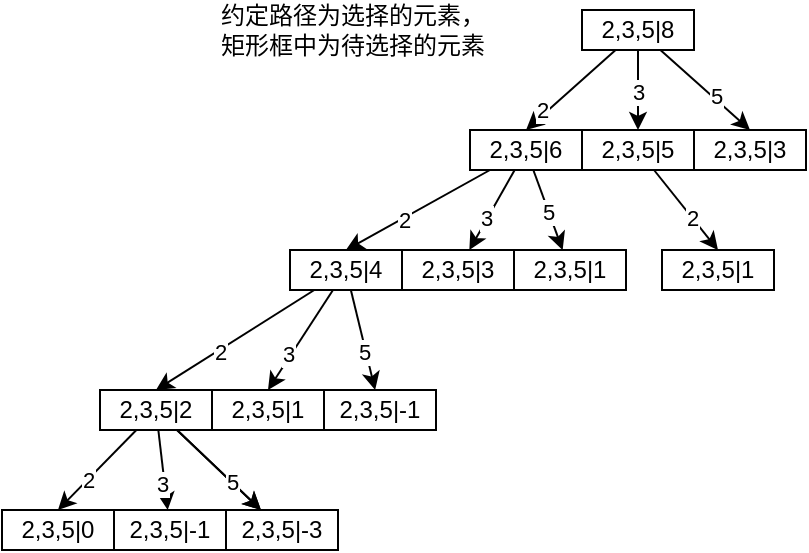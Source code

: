 <mxfile version="16.5.1" type="device"><diagram id="YF58DOR47GL3jcwdk1nK" name="第 1 页"><mxGraphModel dx="677" dy="465" grid="1" gridSize="10" guides="1" tooltips="1" connect="1" arrows="1" fold="1" page="1" pageScale="1" pageWidth="827" pageHeight="1169" math="0" shadow="0"><root><mxCell id="0"/><mxCell id="1" parent="0"/><mxCell id="hIxUFlQ5Ox1kLX32vfJi-5" style="rounded=0;orthogonalLoop=1;jettySize=auto;html=1;entryX=0.5;entryY=0;entryDx=0;entryDy=0;" edge="1" parent="1" source="hIxUFlQ5Ox1kLX32vfJi-1" target="hIxUFlQ5Ox1kLX32vfJi-2"><mxGeometry relative="1" as="geometry"/></mxCell><mxCell id="hIxUFlQ5Ox1kLX32vfJi-9" value="2" style="edgeLabel;html=1;align=center;verticalAlign=middle;resizable=0;points=[];" vertex="1" connectable="0" parent="hIxUFlQ5Ox1kLX32vfJi-5"><mxGeometry x="-0.349" relative="1" as="geometry"><mxPoint x="-23" y="17" as="offset"/></mxGeometry></mxCell><mxCell id="hIxUFlQ5Ox1kLX32vfJi-7" style="edgeStyle=none;rounded=0;orthogonalLoop=1;jettySize=auto;html=1;entryX=0.5;entryY=0;entryDx=0;entryDy=0;" edge="1" parent="1" source="hIxUFlQ5Ox1kLX32vfJi-1" target="hIxUFlQ5Ox1kLX32vfJi-3"><mxGeometry relative="1" as="geometry"/></mxCell><mxCell id="hIxUFlQ5Ox1kLX32vfJi-8" value="3" style="edgeLabel;html=1;align=center;verticalAlign=middle;resizable=0;points=[];" vertex="1" connectable="0" parent="hIxUFlQ5Ox1kLX32vfJi-7"><mxGeometry x="-0.37" y="1" relative="1" as="geometry"><mxPoint x="-1" y="8" as="offset"/></mxGeometry></mxCell><mxCell id="hIxUFlQ5Ox1kLX32vfJi-10" style="edgeStyle=none;rounded=0;orthogonalLoop=1;jettySize=auto;html=1;entryX=0.5;entryY=0;entryDx=0;entryDy=0;" edge="1" parent="1" source="hIxUFlQ5Ox1kLX32vfJi-1" target="hIxUFlQ5Ox1kLX32vfJi-4"><mxGeometry relative="1" as="geometry"/></mxCell><mxCell id="hIxUFlQ5Ox1kLX32vfJi-11" value="5" style="edgeLabel;html=1;align=center;verticalAlign=middle;resizable=0;points=[];" vertex="1" connectable="0" parent="hIxUFlQ5Ox1kLX32vfJi-10"><mxGeometry x="0.185" y="1" relative="1" as="geometry"><mxPoint as="offset"/></mxGeometry></mxCell><mxCell id="hIxUFlQ5Ox1kLX32vfJi-1" value="2,3,5|8" style="rounded=0;whiteSpace=wrap;html=1;" vertex="1" parent="1"><mxGeometry x="300" y="130" width="56" height="20" as="geometry"/></mxCell><mxCell id="hIxUFlQ5Ox1kLX32vfJi-14" style="edgeStyle=none;rounded=0;orthogonalLoop=1;jettySize=auto;html=1;entryX=0.5;entryY=0;entryDx=0;entryDy=0;" edge="1" parent="1" source="hIxUFlQ5Ox1kLX32vfJi-2" target="hIxUFlQ5Ox1kLX32vfJi-13"><mxGeometry relative="1" as="geometry"/></mxCell><mxCell id="hIxUFlQ5Ox1kLX32vfJi-15" value="2" style="edgeLabel;html=1;align=center;verticalAlign=middle;resizable=0;points=[];" vertex="1" connectable="0" parent="hIxUFlQ5Ox1kLX32vfJi-14"><mxGeometry x="0.22" relative="1" as="geometry"><mxPoint as="offset"/></mxGeometry></mxCell><mxCell id="hIxUFlQ5Ox1kLX32vfJi-17" style="edgeStyle=none;rounded=0;orthogonalLoop=1;jettySize=auto;html=1;" edge="1" parent="1" source="hIxUFlQ5Ox1kLX32vfJi-2" target="hIxUFlQ5Ox1kLX32vfJi-16"><mxGeometry relative="1" as="geometry"/></mxCell><mxCell id="hIxUFlQ5Ox1kLX32vfJi-18" value="3" style="edgeLabel;html=1;align=center;verticalAlign=middle;resizable=0;points=[];" vertex="1" connectable="0" parent="hIxUFlQ5Ox1kLX32vfJi-17"><mxGeometry x="0.218" y="-1" relative="1" as="geometry"><mxPoint as="offset"/></mxGeometry></mxCell><mxCell id="hIxUFlQ5Ox1kLX32vfJi-29" style="edgeStyle=none;rounded=0;orthogonalLoop=1;jettySize=auto;html=1;" edge="1" parent="1" source="hIxUFlQ5Ox1kLX32vfJi-2" target="hIxUFlQ5Ox1kLX32vfJi-28"><mxGeometry relative="1" as="geometry"/></mxCell><mxCell id="hIxUFlQ5Ox1kLX32vfJi-30" value="5" style="edgeLabel;html=1;align=center;verticalAlign=middle;resizable=0;points=[];" vertex="1" connectable="0" parent="hIxUFlQ5Ox1kLX32vfJi-29"><mxGeometry x="-0.377" y="-1" relative="1" as="geometry"><mxPoint x="3" y="8" as="offset"/></mxGeometry></mxCell><mxCell id="hIxUFlQ5Ox1kLX32vfJi-2" value="2,3,5|6" style="rounded=0;whiteSpace=wrap;html=1;" vertex="1" parent="1"><mxGeometry x="244" y="190" width="56" height="20" as="geometry"/></mxCell><mxCell id="hIxUFlQ5Ox1kLX32vfJi-24" style="edgeStyle=none;rounded=0;orthogonalLoop=1;jettySize=auto;html=1;entryX=0.5;entryY=0;entryDx=0;entryDy=0;" edge="1" parent="1" source="hIxUFlQ5Ox1kLX32vfJi-3" target="hIxUFlQ5Ox1kLX32vfJi-23"><mxGeometry relative="1" as="geometry"/></mxCell><mxCell id="hIxUFlQ5Ox1kLX32vfJi-25" value="2" style="edgeLabel;html=1;align=center;verticalAlign=middle;resizable=0;points=[];" vertex="1" connectable="0" parent="hIxUFlQ5Ox1kLX32vfJi-24"><mxGeometry x="0.19" relative="1" as="geometry"><mxPoint as="offset"/></mxGeometry></mxCell><mxCell id="hIxUFlQ5Ox1kLX32vfJi-3" value="2,3,5|5" style="rounded=0;whiteSpace=wrap;html=1;" vertex="1" parent="1"><mxGeometry x="300" y="190" width="56" height="20" as="geometry"/></mxCell><mxCell id="hIxUFlQ5Ox1kLX32vfJi-4" value="2,3,5|3" style="rounded=0;whiteSpace=wrap;html=1;" vertex="1" parent="1"><mxGeometry x="356" y="190" width="56" height="20" as="geometry"/></mxCell><mxCell id="hIxUFlQ5Ox1kLX32vfJi-12" value="约定路径为选择的元素，&lt;br&gt;矩形框中为待选择的元素" style="text;html=1;align=center;verticalAlign=middle;resizable=0;points=[];autosize=1;strokeColor=none;fillColor=none;" vertex="1" parent="1"><mxGeometry x="110" y="125" width="150" height="30" as="geometry"/></mxCell><mxCell id="hIxUFlQ5Ox1kLX32vfJi-37" style="edgeStyle=none;rounded=0;orthogonalLoop=1;jettySize=auto;html=1;entryX=0.5;entryY=0;entryDx=0;entryDy=0;" edge="1" parent="1" source="hIxUFlQ5Ox1kLX32vfJi-13" target="hIxUFlQ5Ox1kLX32vfJi-34"><mxGeometry relative="1" as="geometry"/></mxCell><mxCell id="hIxUFlQ5Ox1kLX32vfJi-38" value="2" style="edgeLabel;html=1;align=center;verticalAlign=middle;resizable=0;points=[];" vertex="1" connectable="0" parent="hIxUFlQ5Ox1kLX32vfJi-37"><mxGeometry x="0.207" y="1" relative="1" as="geometry"><mxPoint as="offset"/></mxGeometry></mxCell><mxCell id="hIxUFlQ5Ox1kLX32vfJi-39" style="edgeStyle=none;rounded=0;orthogonalLoop=1;jettySize=auto;html=1;entryX=0.5;entryY=0;entryDx=0;entryDy=0;" edge="1" parent="1" source="hIxUFlQ5Ox1kLX32vfJi-13" target="hIxUFlQ5Ox1kLX32vfJi-35"><mxGeometry relative="1" as="geometry"/></mxCell><mxCell id="hIxUFlQ5Ox1kLX32vfJi-40" value="3" style="edgeLabel;html=1;align=center;verticalAlign=middle;resizable=0;points=[];" vertex="1" connectable="0" parent="hIxUFlQ5Ox1kLX32vfJi-39"><mxGeometry x="0.333" y="-2" relative="1" as="geometry"><mxPoint as="offset"/></mxGeometry></mxCell><mxCell id="hIxUFlQ5Ox1kLX32vfJi-42" style="edgeStyle=none;rounded=0;orthogonalLoop=1;jettySize=auto;html=1;" edge="1" parent="1" source="hIxUFlQ5Ox1kLX32vfJi-13" target="hIxUFlQ5Ox1kLX32vfJi-36"><mxGeometry relative="1" as="geometry"/></mxCell><mxCell id="hIxUFlQ5Ox1kLX32vfJi-43" value="5" style="edgeLabel;html=1;align=center;verticalAlign=middle;resizable=0;points=[];" vertex="1" connectable="0" parent="hIxUFlQ5Ox1kLX32vfJi-42"><mxGeometry x="0.233" y="-1" relative="1" as="geometry"><mxPoint as="offset"/></mxGeometry></mxCell><mxCell id="hIxUFlQ5Ox1kLX32vfJi-13" value="2,3,5|4" style="rounded=0;whiteSpace=wrap;html=1;" vertex="1" parent="1"><mxGeometry x="154" y="250" width="56" height="20" as="geometry"/></mxCell><mxCell id="hIxUFlQ5Ox1kLX32vfJi-16" value="2,3,5|3" style="rounded=0;whiteSpace=wrap;html=1;" vertex="1" parent="1"><mxGeometry x="210" y="250" width="56" height="20" as="geometry"/></mxCell><mxCell id="hIxUFlQ5Ox1kLX32vfJi-23" value="2,3,5|1" style="rounded=0;whiteSpace=wrap;html=1;" vertex="1" parent="1"><mxGeometry x="340" y="250" width="56" height="20" as="geometry"/></mxCell><mxCell id="hIxUFlQ5Ox1kLX32vfJi-28" value="2,3,5|1" style="rounded=0;whiteSpace=wrap;html=1;" vertex="1" parent="1"><mxGeometry x="266" y="250" width="56" height="20" as="geometry"/></mxCell><mxCell id="hIxUFlQ5Ox1kLX32vfJi-49" value="" style="edgeStyle=none;rounded=0;orthogonalLoop=1;jettySize=auto;html=1;" edge="1" parent="1" source="hIxUFlQ5Ox1kLX32vfJi-34" target="hIxUFlQ5Ox1kLX32vfJi-48"><mxGeometry relative="1" as="geometry"/></mxCell><mxCell id="hIxUFlQ5Ox1kLX32vfJi-50" value="" style="edgeStyle=none;rounded=0;orthogonalLoop=1;jettySize=auto;html=1;" edge="1" parent="1" source="hIxUFlQ5Ox1kLX32vfJi-34" target="hIxUFlQ5Ox1kLX32vfJi-48"><mxGeometry relative="1" as="geometry"/></mxCell><mxCell id="hIxUFlQ5Ox1kLX32vfJi-55" value="5" style="edgeLabel;html=1;align=center;verticalAlign=middle;resizable=0;points=[];" vertex="1" connectable="0" parent="hIxUFlQ5Ox1kLX32vfJi-50"><mxGeometry x="0.295" relative="1" as="geometry"><mxPoint as="offset"/></mxGeometry></mxCell><mxCell id="hIxUFlQ5Ox1kLX32vfJi-51" style="edgeStyle=none;rounded=0;orthogonalLoop=1;jettySize=auto;html=1;entryX=0.5;entryY=0;entryDx=0;entryDy=0;" edge="1" parent="1" source="hIxUFlQ5Ox1kLX32vfJi-34" target="hIxUFlQ5Ox1kLX32vfJi-46"><mxGeometry relative="1" as="geometry"/></mxCell><mxCell id="hIxUFlQ5Ox1kLX32vfJi-52" value="2" style="edgeLabel;html=1;align=center;verticalAlign=middle;resizable=0;points=[];" vertex="1" connectable="0" parent="hIxUFlQ5Ox1kLX32vfJi-51"><mxGeometry x="0.23" relative="1" as="geometry"><mxPoint as="offset"/></mxGeometry></mxCell><mxCell id="hIxUFlQ5Ox1kLX32vfJi-53" style="edgeStyle=none;rounded=0;orthogonalLoop=1;jettySize=auto;html=1;" edge="1" parent="1" source="hIxUFlQ5Ox1kLX32vfJi-34" target="hIxUFlQ5Ox1kLX32vfJi-47"><mxGeometry relative="1" as="geometry"/></mxCell><mxCell id="hIxUFlQ5Ox1kLX32vfJi-54" value="3" style="edgeLabel;html=1;align=center;verticalAlign=middle;resizable=0;points=[];" vertex="1" connectable="0" parent="hIxUFlQ5Ox1kLX32vfJi-53"><mxGeometry x="0.318" y="-1" relative="1" as="geometry"><mxPoint as="offset"/></mxGeometry></mxCell><mxCell id="hIxUFlQ5Ox1kLX32vfJi-34" value="2,3,5|2" style="rounded=0;whiteSpace=wrap;html=1;" vertex="1" parent="1"><mxGeometry x="59" y="320" width="56" height="20" as="geometry"/></mxCell><mxCell id="hIxUFlQ5Ox1kLX32vfJi-35" value="2,3,5|1" style="rounded=0;whiteSpace=wrap;html=1;" vertex="1" parent="1"><mxGeometry x="115" y="320" width="56" height="20" as="geometry"/></mxCell><mxCell id="hIxUFlQ5Ox1kLX32vfJi-36" value="2,3,5|-1" style="rounded=0;whiteSpace=wrap;html=1;" vertex="1" parent="1"><mxGeometry x="171" y="320" width="56" height="20" as="geometry"/></mxCell><mxCell id="hIxUFlQ5Ox1kLX32vfJi-46" value="2,3,5|0" style="rounded=0;whiteSpace=wrap;html=1;" vertex="1" parent="1"><mxGeometry x="10" y="380" width="56" height="20" as="geometry"/></mxCell><mxCell id="hIxUFlQ5Ox1kLX32vfJi-47" value="2,3,5|-1" style="rounded=0;whiteSpace=wrap;html=1;" vertex="1" parent="1"><mxGeometry x="66" y="380" width="56" height="20" as="geometry"/></mxCell><mxCell id="hIxUFlQ5Ox1kLX32vfJi-48" value="2,3,5|-3" style="rounded=0;whiteSpace=wrap;html=1;" vertex="1" parent="1"><mxGeometry x="122" y="380" width="56" height="20" as="geometry"/></mxCell></root></mxGraphModel></diagram></mxfile>